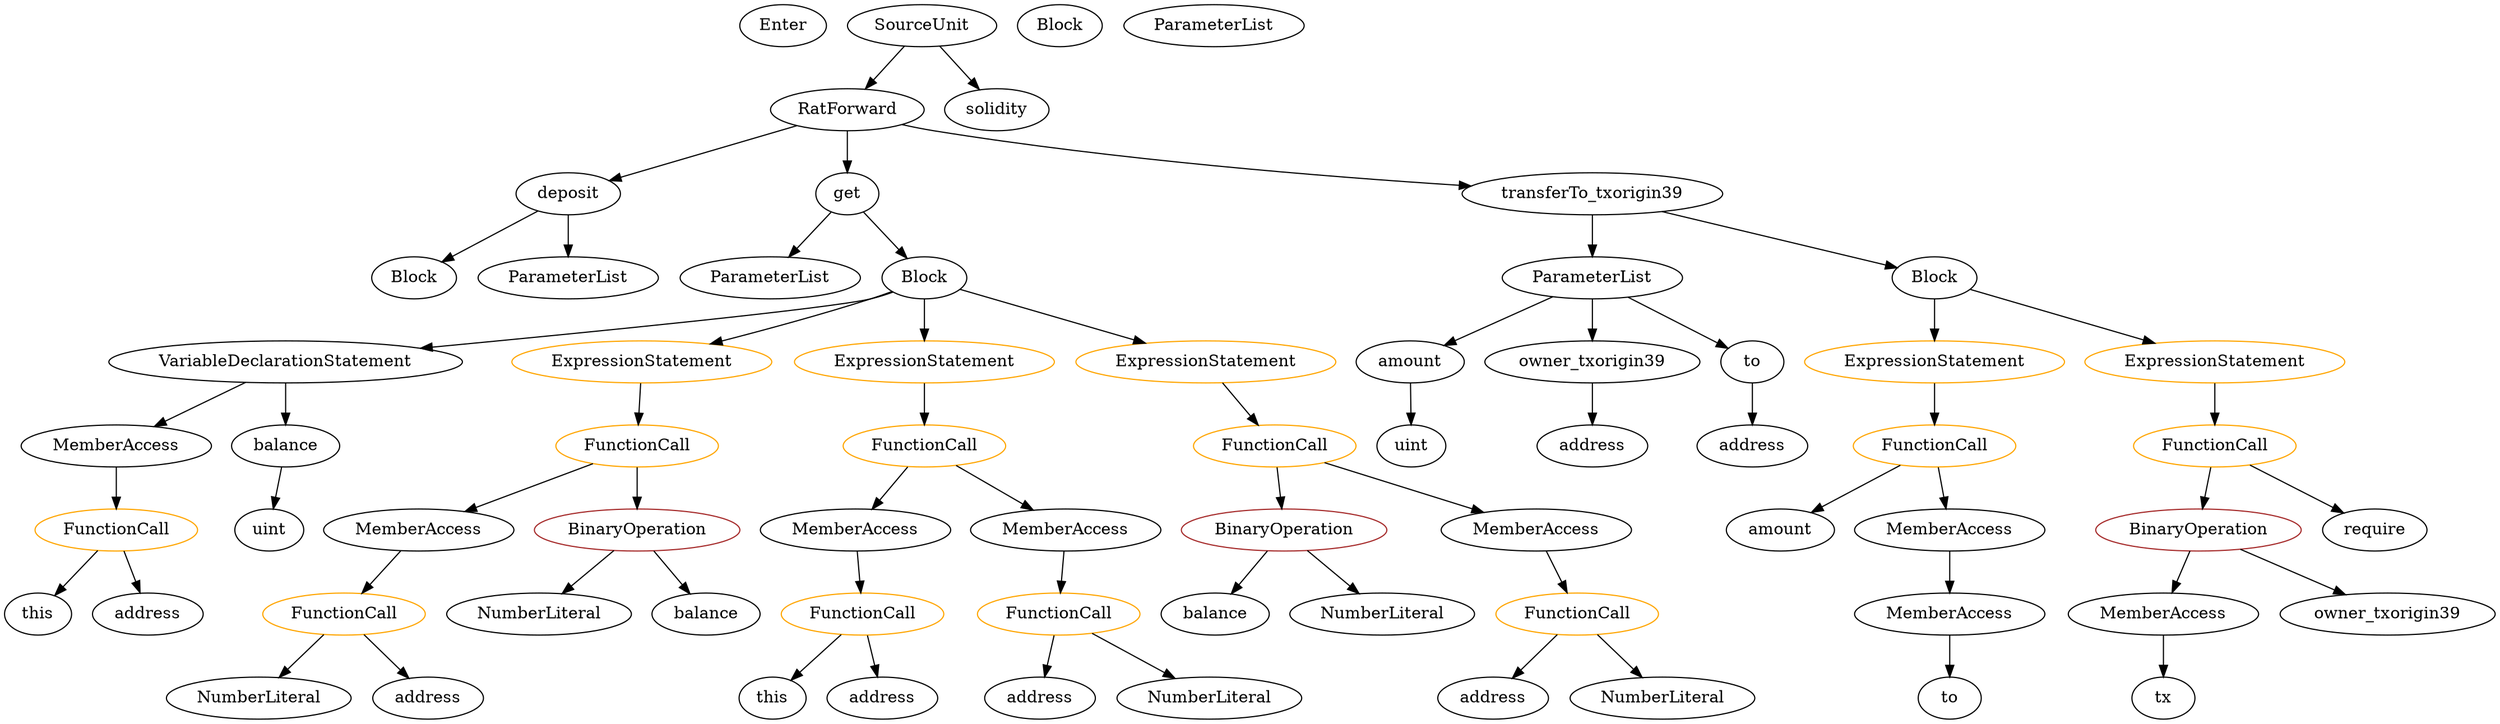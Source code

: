 strict digraph {
	graph [bb="0,0,1837.5,612"];
	node [label="\N"];
	Enter	[height=0.5,
		pos="577,594",
		width=0.83628];
	ElementaryTypeName_uint_1	[color=black,
		height=0.5,
		label=uint,
		pos="194,162",
		width=0.75];
	ElementaryTypeName_uint	[color=black,
		height=0.5,
		label=uint,
		pos="1036,234",
		width=0.75];
	FunctionCall_Unnamed_4	[color=orange,
		height=0.5,
		label=FunctionCall,
		pos="261,90",
		width=1.6125];
	NumberLiteral_Unnamed	[color=black,
		height=0.5,
		label=NumberLiteral,
		pos="200,18",
		width=1.765];
	FunctionCall_Unnamed_4 -> NumberLiteral_Unnamed	[pos="e,214.78,35.956 246.54,72.411 239.28,64.077 230.32,53.797 222.21,44.488"];
	ElementaryTypeName_address_3	[color=black,
		height=0.5,
		label=address,
		pos="321,18",
		width=1.0996];
	FunctionCall_Unnamed_4 -> ElementaryTypeName_address_3	[pos="e,307.3,34.988 275.22,72.411 282.57,63.832 291.69,53.191 299.85,43.67"];
	FunctionCall_Unnamed	[color=orange,
		height=0.5,
		label=FunctionCall,
		pos="1609,234",
		width=1.6125];
	BinaryOperation_Unnamed	[color=brown,
		height=0.5,
		label=BinaryOperation,
		pos="1604,162",
		width=1.9867];
	FunctionCall_Unnamed -> BinaryOperation_Unnamed	[pos="e,1605.2,180.1 1607.8,215.7 1607.2,208.41 1606.6,199.73 1606,191.54"];
	Identifier_require	[color=black,
		height=0.5,
		label=require,
		pos="1730,162",
		width=1.0026];
	FunctionCall_Unnamed -> Identifier_require	[pos="e,1707.2,176.21 1635.6,217.64 1653.7,207.13 1677.9,193.13 1697.3,181.94"];
	Block_Unnamed	[color=black,
		height=0.5,
		label=Block,
		pos="313,378",
		width=0.90558];
	VariableDeclarationStatement_Unnamed	[color=black,
		height=0.5,
		label=VariableDeclarationStatement,
		pos="206,306",
		width=3.3174];
	MemberAccess_Unnamed_3	[color=black,
		height=0.5,
		label=MemberAccess,
		pos="80,234",
		width=1.9174];
	VariableDeclarationStatement_Unnamed -> MemberAccess_Unnamed_3	[pos="e,108.21,250.67 175.82,288.23 158.5,278.61 136.58,266.43 118.08,256.16"];
	VariableDeclaration_balance	[color=black,
		height=0.5,
		label=balance,
		pos="206,234",
		width=1.0719];
	VariableDeclarationStatement_Unnamed -> VariableDeclaration_balance	[pos="e,206,252.1 206,287.7 206,280.41 206,271.73 206,263.54"];
	BinaryOperation_Unnamed_2	[color=brown,
		height=0.5,
		label=BinaryOperation,
		pos="941,162",
		width=1.9867];
	Identifier_balance_1	[color=black,
		height=0.5,
		label=balance,
		pos="896,90",
		width=1.0719];
	BinaryOperation_Unnamed_2 -> Identifier_balance_1	[pos="e,906.48,107.31 930.11,144.05 924.83,135.85 918.39,125.83 912.53,116.71"];
	NumberLiteral_Unnamed_3	[color=black,
		height=0.5,
		label=NumberLiteral,
		pos="1016,90",
		width=1.765];
	BinaryOperation_Unnamed_2 -> NumberLiteral_Unnamed_3	[pos="e,998.09,107.71 958.77,144.41 968.05,135.76 979.57,125 989.84,115.42"];
	FunctionDefinition_deposit	[color=black,
		height=0.5,
		label=deposit,
		pos="425,450",
		width=1.0581];
	FunctionDefinition_deposit -> Block_Unnamed	[pos="e,333.84,392.03 402.6,435 385.61,424.38 362.07,409.67 343.38,397.99"];
	ParameterList_Unnamed	[color=black,
		height=0.5,
		label=ParameterList,
		pos="425,378",
		width=1.7095];
	FunctionDefinition_deposit -> ParameterList_Unnamed	[pos="e,425,396.1 425,431.7 425,424.41 425,415.73 425,407.54"];
	MemberAccess_Unnamed_4	[color=black,
		height=0.5,
		label=MemberAccess,
		pos="308,162",
		width=1.9174];
	MemberAccess_Unnamed_4 -> FunctionCall_Unnamed_4	[pos="e,272.27,107.79 296.62,144.05 291.2,135.97 284.58,126.12 278.53,117.11"];
	FunctionCall_Unnamed_7	[color=orange,
		height=0.5,
		label=FunctionCall,
		pos="678,234",
		width=1.6125];
	MemberAccess_Unnamed_7	[color=black,
		height=0.5,
		label=MemberAccess,
		pos="626,162",
		width=1.9174];
	FunctionCall_Unnamed_7 -> MemberAccess_Unnamed_7	[pos="e,638.47,179.79 665.41,216.05 659.34,207.89 651.93,197.91 645.18,188.82"];
	MemberAccess_Unnamed_6	[color=black,
		height=0.5,
		label=MemberAccess,
		pos="782,162",
		width=1.9174];
	FunctionCall_Unnamed_7 -> MemberAccess_Unnamed_6	[pos="e,757.77,179.31 701.6,217.12 715.5,207.76 733.3,195.78 748.61,185.47"];
	Parameter_amount	[color=black,
		height=0.5,
		label=amount,
		pos="1028,306",
		width=1.0581];
	Parameter_amount -> ElementaryTypeName_uint	[pos="e,1034,252.1 1030,287.7 1030.8,280.41 1031.8,271.73 1032.7,263.54"];
	ExpressionStatement_Unnamed_2	[color=orange,
		height=0.5,
		label=ExpressionStatement,
		pos="469,306",
		width=2.458];
	FunctionCall_Unnamed_3	[color=orange,
		height=0.5,
		label=FunctionCall,
		pos="467,234",
		width=1.6125];
	ExpressionStatement_Unnamed_2 -> FunctionCall_Unnamed_3	[pos="e,467.49,252.1 468.51,287.7 468.3,280.41 468.05,271.73 467.82,263.54"];
	Identifier_tx	[color=black,
		height=0.5,
		label=tx,
		pos="1599,18",
		width=0.75];
	FunctionCall_Unnamed_9	[color=orange,
		height=0.5,
		label=FunctionCall,
		pos="636,90",
		width=1.6125];
	MemberAccess_Unnamed_7 -> FunctionCall_Unnamed_9	[pos="e,633.56,108.1 628.47,143.7 629.53,136.32 630.78,127.52 631.96,119.25"];
	NumberLiteral_Unnamed_1	[color=black,
		height=0.5,
		label=NumberLiteral,
		pos="401,90",
		width=1.765];
	ContractDefinition_RatForward	[color=black,
		height=0.5,
		label=RatForward,
		pos="622,522",
		width=1.5432];
	ContractDefinition_RatForward -> FunctionDefinition_deposit	[pos="e,454.96,461.64 585.41,508 551.32,495.89 500.61,477.87 465.36,465.34"];
	FunctionDefinition_get	[color=black,
		height=0.5,
		label=get,
		pos="622,450",
		width=0.75];
	ContractDefinition_RatForward -> FunctionDefinition_get	[pos="e,622,468.1 622,503.7 622,496.41 622,487.73 622,479.54"];
	FunctionDefinition_transferTo_txorigin39	[color=black,
		height=0.5,
		label=transferTo_txorigin39,
		pos="1160,450",
		width=2.5412];
	ContractDefinition_RatForward -> FunctionDefinition_transferTo_txorigin39	[pos="e,1074.7,456.71 662.42,509.29 670.2,507.32 678.32,505.44 686,504 815.43,479.71 966.98,465.15 1063.2,457.6"];
	ExpressionStatement_Unnamed_4	[color=orange,
		height=0.5,
		label=ExpressionStatement,
		pos="678,306",
		width=2.458];
	ExpressionStatement_Unnamed_4 -> FunctionCall_Unnamed_7	[pos="e,678,252.1 678,287.7 678,280.41 678,271.73 678,263.54"];
	ExpressionStatement_Unnamed_1	[color=orange,
		height=0.5,
		label=ExpressionStatement,
		pos="1414,306",
		width=2.458];
	FunctionCall_Unnamed_1	[color=orange,
		height=0.5,
		label=FunctionCall,
		pos="1414,234",
		width=1.6125];
	ExpressionStatement_Unnamed_1 -> FunctionCall_Unnamed_1	[pos="e,1414,252.1 1414,287.7 1414,280.41 1414,271.73 1414,263.54"];
	ElementaryTypeName_address_5	[color=black,
		height=0.5,
		label=address,
		pos="763,18",
		width=1.0996];
	ParameterList_Unnamed_3	[color=black,
		height=0.5,
		label=ParameterList,
		pos="566,378",
		width=1.7095];
	Identifier_this_1	[color=black,
		height=0.5,
		label=this,
		pos="566,18",
		width=0.75];
	FunctionDefinition_get -> ParameterList_Unnamed_3	[pos="e,579.3,395.63 609.85,433.81 603.02,425.28 594.32,414.4 586.48,404.6"];
	Block_Unnamed_3	[color=black,
		height=0.5,
		label=Block,
		pos="678,378",
		width=0.90558];
	FunctionDefinition_get -> Block_Unnamed_3	[pos="e,665.48,394.64 634.15,433.81 641.24,424.94 650.36,413.55 658.44,403.45"];
	FunctionCall_Unnamed_6	[color=orange,
		height=0.5,
		label=FunctionCall,
		pos="1156,90",
		width=1.6125];
	ElementaryTypeName_address_4	[color=black,
		height=0.5,
		label=address,
		pos="1095,18",
		width=1.0996];
	FunctionCall_Unnamed_6 -> ElementaryTypeName_address_4	[pos="e,1108.9,34.988 1141.5,72.411 1134,63.744 1124.6,52.971 1116.2,43.375"];
	NumberLiteral_Unnamed_2	[color=black,
		height=0.5,
		label=NumberLiteral,
		pos="1216,18",
		width=1.765];
	FunctionCall_Unnamed_6 -> NumberLiteral_Unnamed_2	[pos="e,1201.5,35.956 1170.2,72.411 1177.4,64.077 1186.2,53.797 1194.2,44.488"];
	Block_Unnamed_1	[color=black,
		height=0.5,
		label=Block,
		pos="781,594",
		width=0.90558];
	PragmaDirective_solidity	[color=black,
		height=0.5,
		label=solidity,
		pos="733,522",
		width=1.0442];
	FunctionCall_Unnamed_2	[color=orange,
		height=0.5,
		label=FunctionCall,
		pos="80,162",
		width=1.6125];
	Identifier_this	[color=black,
		height=0.5,
		label=this,
		pos="27,90",
		width=0.75];
	FunctionCall_Unnamed_2 -> Identifier_this	[pos="e,38.627,106.36 67.17,144.05 60.645,135.44 52.596,124.81 45.422,115.33"];
	ElementaryTypeName_address_2	[color=black,
		height=0.5,
		label=address,
		pos="112,90",
		width=1.0996];
	FunctionCall_Unnamed_2 -> ElementaryTypeName_address_2	[pos="e,104.18,108.1 87.91,143.7 91.398,136.07 95.581,126.92 99.476,118.4"];
	MemberAccess_Unnamed	[color=black,
		height=0.5,
		label=MemberAccess,
		pos="1599,90",
		width=1.9174];
	BinaryOperation_Unnamed -> MemberAccess_Unnamed	[pos="e,1600.2,108.1 1602.8,143.7 1602.2,136.41 1601.6,127.73 1601,119.54"];
	Identifier_owner_txorigin39	[color=black,
		height=0.5,
		label=owner_txorigin39,
		pos="1762,90",
		width=2.0976];
	BinaryOperation_Unnamed -> Identifier_owner_txorigin39	[pos="e,1727.2,106.4 1638.3,145.81 1661.3,135.61 1691.9,122.06 1716.9,110.98"];
	ParameterList_Unnamed_2	[color=black,
		height=0.5,
		label=ParameterList,
		pos="1160,378",
		width=1.7095];
	FunctionDefinition_transferTo_txorigin39 -> ParameterList_Unnamed_2	[pos="e,1160,396.1 1160,431.7 1160,424.41 1160,415.73 1160,407.54"];
	Block_Unnamed_2	[color=black,
		height=0.5,
		label=Block,
		pos="1414,378",
		width=0.90558];
	FunctionDefinition_transferTo_txorigin39 -> Block_Unnamed_2	[pos="e,1385.3,386.92 1211.7,434.75 1259.8,421.5 1330.4,402.05 1374.2,389.97"];
	ParameterList_Unnamed_2 -> Parameter_amount	[pos="e,1052.6,320.04 1131.4,361.81 1111.2,351.1 1084,336.69 1062.6,325.34"];
	Parameter_owner_txorigin39	[color=black,
		height=0.5,
		label=owner_txorigin39,
		pos="1160,306",
		width=2.0976];
	ParameterList_Unnamed_2 -> Parameter_owner_txorigin39	[pos="e,1160,324.1 1160,359.7 1160,352.41 1160,343.73 1160,335.54"];
	Parameter_to	[color=black,
		height=0.5,
		label=to,
		pos="1281,306",
		width=0.75];
	ParameterList_Unnamed_2 -> Parameter_to	[pos="e,1261,318.58 1186.9,361.46 1205.9,350.42 1231.6,335.58 1251.3,324.19"];
	MemberAccess_Unnamed_3 -> FunctionCall_Unnamed_2	[pos="e,80,180.1 80,215.7 80,208.41 80,199.73 80,191.54"];
	BinaryOperation_Unnamed_1	[color=brown,
		height=0.5,
		label=BinaryOperation,
		pos="467,162",
		width=1.9867];
	BinaryOperation_Unnamed_1 -> NumberLiteral_Unnamed_1	[pos="e,416.83,107.79 451.02,144.05 443.08,135.63 433.32,125.28 424.54,115.97"];
	Identifier_balance	[color=black,
		height=0.5,
		label=balance,
		pos="521,90",
		width=1.0719];
	BinaryOperation_Unnamed_1 -> Identifier_balance	[pos="e,508.42,107.31 480.07,144.05 486.53,135.68 494.46,125.4 501.61,116.13"];
	ElementaryTypeName_address_6	[color=black,
		height=0.5,
		label=address,
		pos="651,18",
		width=1.0996];
	ElementaryTypeName_address_1	[color=black,
		height=0.5,
		label=address,
		pos="1160,234",
		width=1.0996];
	Identifier_amount	[color=black,
		height=0.5,
		label=amount,
		pos="1299,162",
		width=1.0581];
	ExpressionStatement_Unnamed_3	[color=orange,
		height=0.5,
		label=ExpressionStatement,
		pos="880,306",
		width=2.458];
	FunctionCall_Unnamed_5	[color=orange,
		height=0.5,
		label=FunctionCall,
		pos="933,234",
		width=1.6125];
	ExpressionStatement_Unnamed_3 -> FunctionCall_Unnamed_5	[pos="e,920.29,251.79 892.83,288.05 899.01,279.89 906.57,269.91 913.45,260.82"];
	ParameterList_Unnamed_1	[color=black,
		height=0.5,
		label=ParameterList,
		pos="893,594",
		width=1.7095];
	FunctionCall_Unnamed_1 -> Identifier_amount	[pos="e,1321.7,176.83 1388.5,217.46 1371.7,207.25 1349.6,193.79 1331.5,182.81"];
	MemberAccess_Unnamed_1	[color=black,
		height=0.5,
		label=MemberAccess,
		pos="1424,162",
		width=1.9174];
	FunctionCall_Unnamed_1 -> MemberAccess_Unnamed_1	[pos="e,1421.6,180.1 1416.5,215.7 1417.5,208.32 1418.8,199.52 1420,191.25"];
	FunctionCall_Unnamed_8	[color=orange,
		height=0.5,
		label=FunctionCall,
		pos="781,90",
		width=1.6125];
	FunctionCall_Unnamed_8 -> ElementaryTypeName_address_5	[pos="e,767.4,36.104 776.55,71.697 774.65,64.322 772.39,55.524 770.26,47.25"];
	NumberLiteral_Unnamed_4	[color=black,
		height=0.5,
		label=NumberLiteral,
		pos="884,18",
		width=1.765];
	FunctionCall_Unnamed_8 -> NumberLiteral_Unnamed_4	[pos="e,860.36,35.064 804.37,73.116 818.23,63.696 836.02,51.611 851.26,41.251"];
	ExpressionStatement_Unnamed	[color=orange,
		height=0.5,
		label=ExpressionStatement,
		pos="1609,306",
		width=2.458];
	ExpressionStatement_Unnamed -> FunctionCall_Unnamed	[pos="e,1609,252.1 1609,287.7 1609,280.41 1609,271.73 1609,263.54"];
	MemberAccess_Unnamed_2	[color=black,
		height=0.5,
		label=MemberAccess,
		pos="1424,90",
		width=1.9174];
	MemberAccess_Unnamed_1 -> MemberAccess_Unnamed_2	[pos="e,1424,108.1 1424,143.7 1424,136.41 1424,127.73 1424,119.54"];
	Identifier_to	[color=black,
		height=0.5,
		label=to,
		pos="1424,18",
		width=0.75];
	MemberAccess_Unnamed_2 -> Identifier_to	[pos="e,1424,36.104 1424,71.697 1424,64.407 1424,55.726 1424,47.536"];
	MemberAccess_Unnamed -> Identifier_tx	[pos="e,1599,36.104 1599,71.697 1599,64.407 1599,55.726 1599,47.536"];
	VariableDeclaration_balance -> ElementaryTypeName_uint_1	[pos="e,196.93,180.1 203.03,215.7 201.77,208.32 200.26,199.52 198.84,191.25"];
	ElementaryTypeName_address	[color=black,
		height=0.5,
		label=address,
		pos="1281,234",
		width=1.0996];
	Parameter_owner_txorigin39 -> ElementaryTypeName_address_1	[pos="e,1160,252.1 1160,287.7 1160,280.41 1160,271.73 1160,263.54"];
	SourceUnit_Unnamed	[color=black,
		height=0.5,
		label=SourceUnit,
		pos="678,594",
		width=1.46];
	SourceUnit_Unnamed -> ContractDefinition_RatForward	[pos="e,635.18,539.47 664.73,576.41 658.03,568.04 649.77,557.71 642.3,548.37"];
	SourceUnit_Unnamed -> PragmaDirective_solidity	[pos="e,720.44,538.99 691.03,576.41 697.71,567.92 705.96,557.41 713.39,547.96"];
	FunctionCall_Unnamed_5 -> BinaryOperation_Unnamed_2	[pos="e,939.05,180.1 934.98,215.7 935.81,208.41 936.8,199.73 937.74,191.54"];
	MemberAccess_Unnamed_5	[color=black,
		height=0.5,
		label=MemberAccess,
		pos="1155,162",
		width=1.9174];
	FunctionCall_Unnamed_5 -> MemberAccess_Unnamed_5	[pos="e,1112.2,176.48 972.69,220.49 1008.6,209.16 1061.8,192.39 1101.4,179.89"];
	Block_Unnamed_2 -> ExpressionStatement_Unnamed_1	[pos="e,1414,324.1 1414,359.7 1414,352.41 1414,343.73 1414,335.54"];
	Block_Unnamed_2 -> ExpressionStatement_Unnamed	[pos="e,1566.6,322.24 1440.7,367.41 1470.2,356.81 1518.5,339.47 1555.9,326.08"];
	MemberAccess_Unnamed_6 -> FunctionCall_Unnamed_8	[pos="e,781.24,108.1 781.75,143.7 781.65,136.41 781.52,127.73 781.41,119.54"];
	FunctionCall_Unnamed_3 -> MemberAccess_Unnamed_4	[pos="e,342.16,178.04 434.44,218.67 410.8,208.26 378.54,194.06 352.52,182.6"];
	FunctionCall_Unnamed_3 -> BinaryOperation_Unnamed_1	[pos="e,467,180.1 467,215.7 467,208.41 467,199.73 467,191.54"];
	MemberAccess_Unnamed_5 -> FunctionCall_Unnamed_6	[pos="e,1155.8,108.1 1155.2,143.7 1155.4,136.41 1155.5,127.73 1155.6,119.54"];
	Block_Unnamed_3 -> VariableDeclarationStatement_Unnamed	[pos="e,300.82,317.28 653.66,365.64 648.27,363.49 642.51,361.45 637,360 606.3,351.91 429.41,331.52 311.99,318.52"];
	Block_Unnamed_3 -> ExpressionStatement_Unnamed_2	[pos="e,518.27,321.3 652.98,366.22 647.74,364.07 642.21,361.9 637,360 601.5,347.07 561.14,334.28 528.88,324.5"];
	Block_Unnamed_3 -> ExpressionStatement_Unnamed_4	[pos="e,678,324.1 678,359.7 678,352.41 678,343.73 678,335.54"];
	Block_Unnamed_3 -> ExpressionStatement_Unnamed_3	[pos="e,836.6,322.04 705.24,367.56 736.05,356.88 787,339.23 825.95,325.73"];
	FunctionCall_Unnamed_9 -> Identifier_this_1	[pos="e,580.57,33.57 619.41,72.411 610.19,63.188 598.58,51.581 588.54,41.544"];
	FunctionCall_Unnamed_9 -> ElementaryTypeName_address_6	[pos="e,647.33,36.104 639.71,71.697 641.29,64.322 643.17,55.524 644.95,47.25"];
	Parameter_to -> ElementaryTypeName_address	[pos="e,1281,252.1 1281,287.7 1281,280.41 1281,271.73 1281,263.54"];
}
